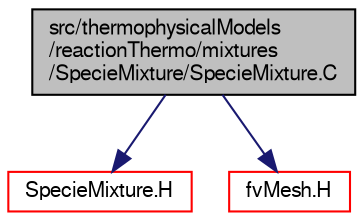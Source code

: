 digraph "src/thermophysicalModels/reactionThermo/mixtures/SpecieMixture/SpecieMixture.C"
{
  bgcolor="transparent";
  edge [fontname="FreeSans",fontsize="10",labelfontname="FreeSans",labelfontsize="10"];
  node [fontname="FreeSans",fontsize="10",shape=record];
  Node0 [label="src/thermophysicalModels\l/reactionThermo/mixtures\l/SpecieMixture/SpecieMixture.C",height=0.2,width=0.4,color="black", fillcolor="grey75", style="filled", fontcolor="black"];
  Node0 -> Node1 [color="midnightblue",fontsize="10",style="solid",fontname="FreeSans"];
  Node1 [label="SpecieMixture.H",height=0.2,width=0.4,color="red",URL="$a16208.html"];
  Node0 -> Node25 [color="midnightblue",fontsize="10",style="solid",fontname="FreeSans"];
  Node25 [label="fvMesh.H",height=0.2,width=0.4,color="red",URL="$a03533.html"];
}
